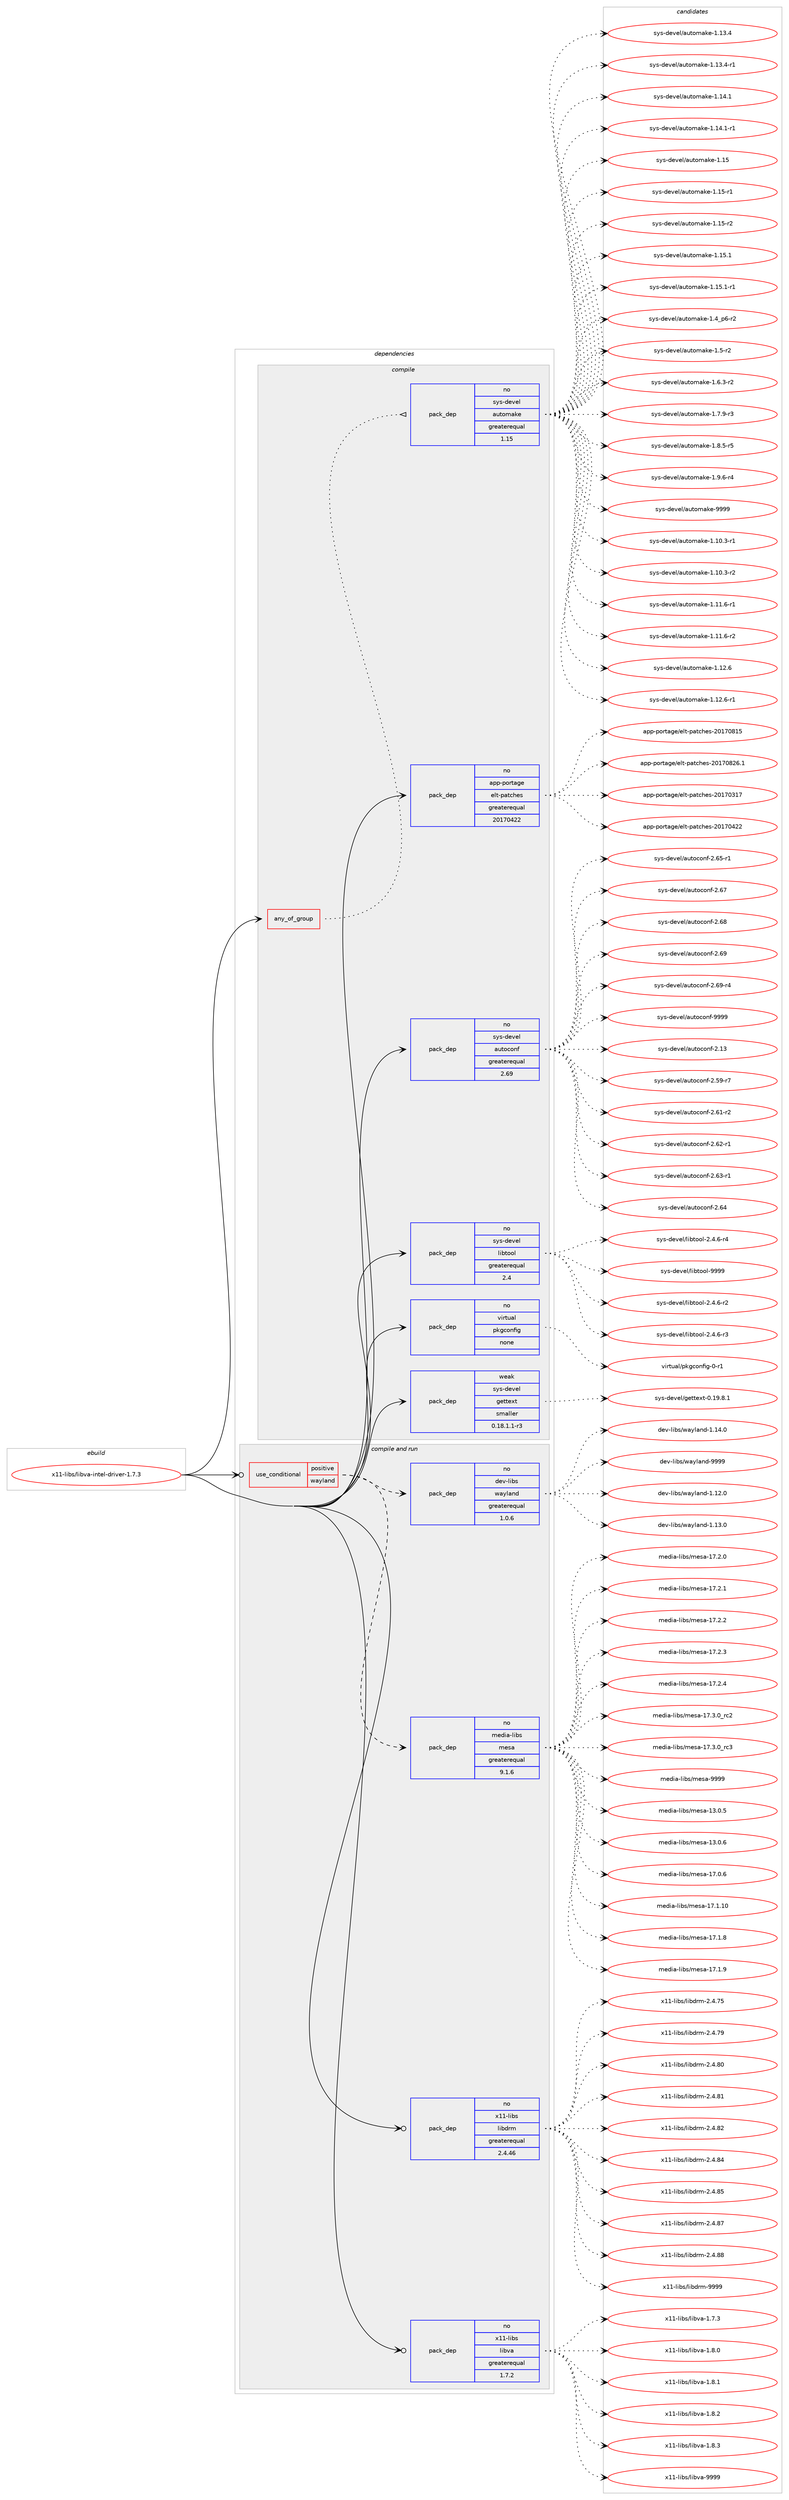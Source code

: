 digraph prolog {

# *************
# Graph options
# *************

newrank=true;
concentrate=true;
compound=true;
graph [rankdir=LR,fontname=Helvetica,fontsize=10,ranksep=1.5];#, ranksep=2.5, nodesep=0.2];
edge  [arrowhead=vee];
node  [fontname=Helvetica,fontsize=10];

# **********
# The ebuild
# **********

subgraph cluster_leftcol {
color=gray;
rank=same;
label=<<i>ebuild</i>>;
id [label="x11-libs/libva-intel-driver-1.7.3", color=red, width=4, href="../x11-libs/libva-intel-driver-1.7.3.svg"];
}

# ****************
# The dependencies
# ****************

subgraph cluster_midcol {
color=gray;
label=<<i>dependencies</i>>;
subgraph cluster_compile {
fillcolor="#eeeeee";
style=filled;
label=<<i>compile</i>>;
subgraph any9374 {
dependency519629 [label=<<TABLE BORDER="0" CELLBORDER="1" CELLSPACING="0" CELLPADDING="4"><TR><TD CELLPADDING="10">any_of_group</TD></TR></TABLE>>, shape=none, color=red];subgraph pack387201 {
dependency519630 [label=<<TABLE BORDER="0" CELLBORDER="1" CELLSPACING="0" CELLPADDING="4" WIDTH="220"><TR><TD ROWSPAN="6" CELLPADDING="30">pack_dep</TD></TR><TR><TD WIDTH="110">no</TD></TR><TR><TD>sys-devel</TD></TR><TR><TD>automake</TD></TR><TR><TD>greaterequal</TD></TR><TR><TD>1.15</TD></TR></TABLE>>, shape=none, color=blue];
}
dependency519629:e -> dependency519630:w [weight=20,style="dotted",arrowhead="oinv"];
}
id:e -> dependency519629:w [weight=20,style="solid",arrowhead="vee"];
subgraph pack387202 {
dependency519631 [label=<<TABLE BORDER="0" CELLBORDER="1" CELLSPACING="0" CELLPADDING="4" WIDTH="220"><TR><TD ROWSPAN="6" CELLPADDING="30">pack_dep</TD></TR><TR><TD WIDTH="110">no</TD></TR><TR><TD>app-portage</TD></TR><TR><TD>elt-patches</TD></TR><TR><TD>greaterequal</TD></TR><TR><TD>20170422</TD></TR></TABLE>>, shape=none, color=blue];
}
id:e -> dependency519631:w [weight=20,style="solid",arrowhead="vee"];
subgraph pack387203 {
dependency519632 [label=<<TABLE BORDER="0" CELLBORDER="1" CELLSPACING="0" CELLPADDING="4" WIDTH="220"><TR><TD ROWSPAN="6" CELLPADDING="30">pack_dep</TD></TR><TR><TD WIDTH="110">no</TD></TR><TR><TD>sys-devel</TD></TR><TR><TD>autoconf</TD></TR><TR><TD>greaterequal</TD></TR><TR><TD>2.69</TD></TR></TABLE>>, shape=none, color=blue];
}
id:e -> dependency519632:w [weight=20,style="solid",arrowhead="vee"];
subgraph pack387204 {
dependency519633 [label=<<TABLE BORDER="0" CELLBORDER="1" CELLSPACING="0" CELLPADDING="4" WIDTH="220"><TR><TD ROWSPAN="6" CELLPADDING="30">pack_dep</TD></TR><TR><TD WIDTH="110">no</TD></TR><TR><TD>sys-devel</TD></TR><TR><TD>libtool</TD></TR><TR><TD>greaterequal</TD></TR><TR><TD>2.4</TD></TR></TABLE>>, shape=none, color=blue];
}
id:e -> dependency519633:w [weight=20,style="solid",arrowhead="vee"];
subgraph pack387205 {
dependency519634 [label=<<TABLE BORDER="0" CELLBORDER="1" CELLSPACING="0" CELLPADDING="4" WIDTH="220"><TR><TD ROWSPAN="6" CELLPADDING="30">pack_dep</TD></TR><TR><TD WIDTH="110">no</TD></TR><TR><TD>virtual</TD></TR><TR><TD>pkgconfig</TD></TR><TR><TD>none</TD></TR><TR><TD></TD></TR></TABLE>>, shape=none, color=blue];
}
id:e -> dependency519634:w [weight=20,style="solid",arrowhead="vee"];
subgraph pack387206 {
dependency519635 [label=<<TABLE BORDER="0" CELLBORDER="1" CELLSPACING="0" CELLPADDING="4" WIDTH="220"><TR><TD ROWSPAN="6" CELLPADDING="30">pack_dep</TD></TR><TR><TD WIDTH="110">weak</TD></TR><TR><TD>sys-devel</TD></TR><TR><TD>gettext</TD></TR><TR><TD>smaller</TD></TR><TR><TD>0.18.1.1-r3</TD></TR></TABLE>>, shape=none, color=blue];
}
id:e -> dependency519635:w [weight=20,style="solid",arrowhead="vee"];
}
subgraph cluster_compileandrun {
fillcolor="#eeeeee";
style=filled;
label=<<i>compile and run</i>>;
subgraph cond122715 {
dependency519636 [label=<<TABLE BORDER="0" CELLBORDER="1" CELLSPACING="0" CELLPADDING="4"><TR><TD ROWSPAN="3" CELLPADDING="10">use_conditional</TD></TR><TR><TD>positive</TD></TR><TR><TD>wayland</TD></TR></TABLE>>, shape=none, color=red];
subgraph pack387207 {
dependency519637 [label=<<TABLE BORDER="0" CELLBORDER="1" CELLSPACING="0" CELLPADDING="4" WIDTH="220"><TR><TD ROWSPAN="6" CELLPADDING="30">pack_dep</TD></TR><TR><TD WIDTH="110">no</TD></TR><TR><TD>media-libs</TD></TR><TR><TD>mesa</TD></TR><TR><TD>greaterequal</TD></TR><TR><TD>9.1.6</TD></TR></TABLE>>, shape=none, color=blue];
}
dependency519636:e -> dependency519637:w [weight=20,style="dashed",arrowhead="vee"];
subgraph pack387208 {
dependency519638 [label=<<TABLE BORDER="0" CELLBORDER="1" CELLSPACING="0" CELLPADDING="4" WIDTH="220"><TR><TD ROWSPAN="6" CELLPADDING="30">pack_dep</TD></TR><TR><TD WIDTH="110">no</TD></TR><TR><TD>dev-libs</TD></TR><TR><TD>wayland</TD></TR><TR><TD>greaterequal</TD></TR><TR><TD>1.0.6</TD></TR></TABLE>>, shape=none, color=blue];
}
dependency519636:e -> dependency519638:w [weight=20,style="dashed",arrowhead="vee"];
}
id:e -> dependency519636:w [weight=20,style="solid",arrowhead="odotvee"];
subgraph pack387209 {
dependency519639 [label=<<TABLE BORDER="0" CELLBORDER="1" CELLSPACING="0" CELLPADDING="4" WIDTH="220"><TR><TD ROWSPAN="6" CELLPADDING="30">pack_dep</TD></TR><TR><TD WIDTH="110">no</TD></TR><TR><TD>x11-libs</TD></TR><TR><TD>libdrm</TD></TR><TR><TD>greaterequal</TD></TR><TR><TD>2.4.46</TD></TR></TABLE>>, shape=none, color=blue];
}
id:e -> dependency519639:w [weight=20,style="solid",arrowhead="odotvee"];
subgraph pack387210 {
dependency519640 [label=<<TABLE BORDER="0" CELLBORDER="1" CELLSPACING="0" CELLPADDING="4" WIDTH="220"><TR><TD ROWSPAN="6" CELLPADDING="30">pack_dep</TD></TR><TR><TD WIDTH="110">no</TD></TR><TR><TD>x11-libs</TD></TR><TR><TD>libva</TD></TR><TR><TD>greaterequal</TD></TR><TR><TD>1.7.2</TD></TR></TABLE>>, shape=none, color=blue];
}
id:e -> dependency519640:w [weight=20,style="solid",arrowhead="odotvee"];
}
subgraph cluster_run {
fillcolor="#eeeeee";
style=filled;
label=<<i>run</i>>;
}
}

# **************
# The candidates
# **************

subgraph cluster_choices {
rank=same;
color=gray;
label=<<i>candidates</i>>;

subgraph choice387201 {
color=black;
nodesep=1;
choice11512111545100101118101108479711711611110997107101454946494846514511449 [label="sys-devel/automake-1.10.3-r1", color=red, width=4,href="../sys-devel/automake-1.10.3-r1.svg"];
choice11512111545100101118101108479711711611110997107101454946494846514511450 [label="sys-devel/automake-1.10.3-r2", color=red, width=4,href="../sys-devel/automake-1.10.3-r2.svg"];
choice11512111545100101118101108479711711611110997107101454946494946544511449 [label="sys-devel/automake-1.11.6-r1", color=red, width=4,href="../sys-devel/automake-1.11.6-r1.svg"];
choice11512111545100101118101108479711711611110997107101454946494946544511450 [label="sys-devel/automake-1.11.6-r2", color=red, width=4,href="../sys-devel/automake-1.11.6-r2.svg"];
choice1151211154510010111810110847971171161111099710710145494649504654 [label="sys-devel/automake-1.12.6", color=red, width=4,href="../sys-devel/automake-1.12.6.svg"];
choice11512111545100101118101108479711711611110997107101454946495046544511449 [label="sys-devel/automake-1.12.6-r1", color=red, width=4,href="../sys-devel/automake-1.12.6-r1.svg"];
choice1151211154510010111810110847971171161111099710710145494649514652 [label="sys-devel/automake-1.13.4", color=red, width=4,href="../sys-devel/automake-1.13.4.svg"];
choice11512111545100101118101108479711711611110997107101454946495146524511449 [label="sys-devel/automake-1.13.4-r1", color=red, width=4,href="../sys-devel/automake-1.13.4-r1.svg"];
choice1151211154510010111810110847971171161111099710710145494649524649 [label="sys-devel/automake-1.14.1", color=red, width=4,href="../sys-devel/automake-1.14.1.svg"];
choice11512111545100101118101108479711711611110997107101454946495246494511449 [label="sys-devel/automake-1.14.1-r1", color=red, width=4,href="../sys-devel/automake-1.14.1-r1.svg"];
choice115121115451001011181011084797117116111109971071014549464953 [label="sys-devel/automake-1.15", color=red, width=4,href="../sys-devel/automake-1.15.svg"];
choice1151211154510010111810110847971171161111099710710145494649534511449 [label="sys-devel/automake-1.15-r1", color=red, width=4,href="../sys-devel/automake-1.15-r1.svg"];
choice1151211154510010111810110847971171161111099710710145494649534511450 [label="sys-devel/automake-1.15-r2", color=red, width=4,href="../sys-devel/automake-1.15-r2.svg"];
choice1151211154510010111810110847971171161111099710710145494649534649 [label="sys-devel/automake-1.15.1", color=red, width=4,href="../sys-devel/automake-1.15.1.svg"];
choice11512111545100101118101108479711711611110997107101454946495346494511449 [label="sys-devel/automake-1.15.1-r1", color=red, width=4,href="../sys-devel/automake-1.15.1-r1.svg"];
choice115121115451001011181011084797117116111109971071014549465295112544511450 [label="sys-devel/automake-1.4_p6-r2", color=red, width=4,href="../sys-devel/automake-1.4_p6-r2.svg"];
choice11512111545100101118101108479711711611110997107101454946534511450 [label="sys-devel/automake-1.5-r2", color=red, width=4,href="../sys-devel/automake-1.5-r2.svg"];
choice115121115451001011181011084797117116111109971071014549465446514511450 [label="sys-devel/automake-1.6.3-r2", color=red, width=4,href="../sys-devel/automake-1.6.3-r2.svg"];
choice115121115451001011181011084797117116111109971071014549465546574511451 [label="sys-devel/automake-1.7.9-r3", color=red, width=4,href="../sys-devel/automake-1.7.9-r3.svg"];
choice115121115451001011181011084797117116111109971071014549465646534511453 [label="sys-devel/automake-1.8.5-r5", color=red, width=4,href="../sys-devel/automake-1.8.5-r5.svg"];
choice115121115451001011181011084797117116111109971071014549465746544511452 [label="sys-devel/automake-1.9.6-r4", color=red, width=4,href="../sys-devel/automake-1.9.6-r4.svg"];
choice115121115451001011181011084797117116111109971071014557575757 [label="sys-devel/automake-9999", color=red, width=4,href="../sys-devel/automake-9999.svg"];
dependency519630:e -> choice11512111545100101118101108479711711611110997107101454946494846514511449:w [style=dotted,weight="100"];
dependency519630:e -> choice11512111545100101118101108479711711611110997107101454946494846514511450:w [style=dotted,weight="100"];
dependency519630:e -> choice11512111545100101118101108479711711611110997107101454946494946544511449:w [style=dotted,weight="100"];
dependency519630:e -> choice11512111545100101118101108479711711611110997107101454946494946544511450:w [style=dotted,weight="100"];
dependency519630:e -> choice1151211154510010111810110847971171161111099710710145494649504654:w [style=dotted,weight="100"];
dependency519630:e -> choice11512111545100101118101108479711711611110997107101454946495046544511449:w [style=dotted,weight="100"];
dependency519630:e -> choice1151211154510010111810110847971171161111099710710145494649514652:w [style=dotted,weight="100"];
dependency519630:e -> choice11512111545100101118101108479711711611110997107101454946495146524511449:w [style=dotted,weight="100"];
dependency519630:e -> choice1151211154510010111810110847971171161111099710710145494649524649:w [style=dotted,weight="100"];
dependency519630:e -> choice11512111545100101118101108479711711611110997107101454946495246494511449:w [style=dotted,weight="100"];
dependency519630:e -> choice115121115451001011181011084797117116111109971071014549464953:w [style=dotted,weight="100"];
dependency519630:e -> choice1151211154510010111810110847971171161111099710710145494649534511449:w [style=dotted,weight="100"];
dependency519630:e -> choice1151211154510010111810110847971171161111099710710145494649534511450:w [style=dotted,weight="100"];
dependency519630:e -> choice1151211154510010111810110847971171161111099710710145494649534649:w [style=dotted,weight="100"];
dependency519630:e -> choice11512111545100101118101108479711711611110997107101454946495346494511449:w [style=dotted,weight="100"];
dependency519630:e -> choice115121115451001011181011084797117116111109971071014549465295112544511450:w [style=dotted,weight="100"];
dependency519630:e -> choice11512111545100101118101108479711711611110997107101454946534511450:w [style=dotted,weight="100"];
dependency519630:e -> choice115121115451001011181011084797117116111109971071014549465446514511450:w [style=dotted,weight="100"];
dependency519630:e -> choice115121115451001011181011084797117116111109971071014549465546574511451:w [style=dotted,weight="100"];
dependency519630:e -> choice115121115451001011181011084797117116111109971071014549465646534511453:w [style=dotted,weight="100"];
dependency519630:e -> choice115121115451001011181011084797117116111109971071014549465746544511452:w [style=dotted,weight="100"];
dependency519630:e -> choice115121115451001011181011084797117116111109971071014557575757:w [style=dotted,weight="100"];
}
subgraph choice387202 {
color=black;
nodesep=1;
choice97112112451121111141169710310147101108116451129711699104101115455048495548514955 [label="app-portage/elt-patches-20170317", color=red, width=4,href="../app-portage/elt-patches-20170317.svg"];
choice97112112451121111141169710310147101108116451129711699104101115455048495548525050 [label="app-portage/elt-patches-20170422", color=red, width=4,href="../app-portage/elt-patches-20170422.svg"];
choice97112112451121111141169710310147101108116451129711699104101115455048495548564953 [label="app-portage/elt-patches-20170815", color=red, width=4,href="../app-portage/elt-patches-20170815.svg"];
choice971121124511211111411697103101471011081164511297116991041011154550484955485650544649 [label="app-portage/elt-patches-20170826.1", color=red, width=4,href="../app-portage/elt-patches-20170826.1.svg"];
dependency519631:e -> choice97112112451121111141169710310147101108116451129711699104101115455048495548514955:w [style=dotted,weight="100"];
dependency519631:e -> choice97112112451121111141169710310147101108116451129711699104101115455048495548525050:w [style=dotted,weight="100"];
dependency519631:e -> choice97112112451121111141169710310147101108116451129711699104101115455048495548564953:w [style=dotted,weight="100"];
dependency519631:e -> choice971121124511211111411697103101471011081164511297116991041011154550484955485650544649:w [style=dotted,weight="100"];
}
subgraph choice387203 {
color=black;
nodesep=1;
choice115121115451001011181011084797117116111991111101024550464951 [label="sys-devel/autoconf-2.13", color=red, width=4,href="../sys-devel/autoconf-2.13.svg"];
choice1151211154510010111810110847971171161119911111010245504653574511455 [label="sys-devel/autoconf-2.59-r7", color=red, width=4,href="../sys-devel/autoconf-2.59-r7.svg"];
choice1151211154510010111810110847971171161119911111010245504654494511450 [label="sys-devel/autoconf-2.61-r2", color=red, width=4,href="../sys-devel/autoconf-2.61-r2.svg"];
choice1151211154510010111810110847971171161119911111010245504654504511449 [label="sys-devel/autoconf-2.62-r1", color=red, width=4,href="../sys-devel/autoconf-2.62-r1.svg"];
choice1151211154510010111810110847971171161119911111010245504654514511449 [label="sys-devel/autoconf-2.63-r1", color=red, width=4,href="../sys-devel/autoconf-2.63-r1.svg"];
choice115121115451001011181011084797117116111991111101024550465452 [label="sys-devel/autoconf-2.64", color=red, width=4,href="../sys-devel/autoconf-2.64.svg"];
choice1151211154510010111810110847971171161119911111010245504654534511449 [label="sys-devel/autoconf-2.65-r1", color=red, width=4,href="../sys-devel/autoconf-2.65-r1.svg"];
choice115121115451001011181011084797117116111991111101024550465455 [label="sys-devel/autoconf-2.67", color=red, width=4,href="../sys-devel/autoconf-2.67.svg"];
choice115121115451001011181011084797117116111991111101024550465456 [label="sys-devel/autoconf-2.68", color=red, width=4,href="../sys-devel/autoconf-2.68.svg"];
choice115121115451001011181011084797117116111991111101024550465457 [label="sys-devel/autoconf-2.69", color=red, width=4,href="../sys-devel/autoconf-2.69.svg"];
choice1151211154510010111810110847971171161119911111010245504654574511452 [label="sys-devel/autoconf-2.69-r4", color=red, width=4,href="../sys-devel/autoconf-2.69-r4.svg"];
choice115121115451001011181011084797117116111991111101024557575757 [label="sys-devel/autoconf-9999", color=red, width=4,href="../sys-devel/autoconf-9999.svg"];
dependency519632:e -> choice115121115451001011181011084797117116111991111101024550464951:w [style=dotted,weight="100"];
dependency519632:e -> choice1151211154510010111810110847971171161119911111010245504653574511455:w [style=dotted,weight="100"];
dependency519632:e -> choice1151211154510010111810110847971171161119911111010245504654494511450:w [style=dotted,weight="100"];
dependency519632:e -> choice1151211154510010111810110847971171161119911111010245504654504511449:w [style=dotted,weight="100"];
dependency519632:e -> choice1151211154510010111810110847971171161119911111010245504654514511449:w [style=dotted,weight="100"];
dependency519632:e -> choice115121115451001011181011084797117116111991111101024550465452:w [style=dotted,weight="100"];
dependency519632:e -> choice1151211154510010111810110847971171161119911111010245504654534511449:w [style=dotted,weight="100"];
dependency519632:e -> choice115121115451001011181011084797117116111991111101024550465455:w [style=dotted,weight="100"];
dependency519632:e -> choice115121115451001011181011084797117116111991111101024550465456:w [style=dotted,weight="100"];
dependency519632:e -> choice115121115451001011181011084797117116111991111101024550465457:w [style=dotted,weight="100"];
dependency519632:e -> choice1151211154510010111810110847971171161119911111010245504654574511452:w [style=dotted,weight="100"];
dependency519632:e -> choice115121115451001011181011084797117116111991111101024557575757:w [style=dotted,weight="100"];
}
subgraph choice387204 {
color=black;
nodesep=1;
choice1151211154510010111810110847108105981161111111084550465246544511450 [label="sys-devel/libtool-2.4.6-r2", color=red, width=4,href="../sys-devel/libtool-2.4.6-r2.svg"];
choice1151211154510010111810110847108105981161111111084550465246544511451 [label="sys-devel/libtool-2.4.6-r3", color=red, width=4,href="../sys-devel/libtool-2.4.6-r3.svg"];
choice1151211154510010111810110847108105981161111111084550465246544511452 [label="sys-devel/libtool-2.4.6-r4", color=red, width=4,href="../sys-devel/libtool-2.4.6-r4.svg"];
choice1151211154510010111810110847108105981161111111084557575757 [label="sys-devel/libtool-9999", color=red, width=4,href="../sys-devel/libtool-9999.svg"];
dependency519633:e -> choice1151211154510010111810110847108105981161111111084550465246544511450:w [style=dotted,weight="100"];
dependency519633:e -> choice1151211154510010111810110847108105981161111111084550465246544511451:w [style=dotted,weight="100"];
dependency519633:e -> choice1151211154510010111810110847108105981161111111084550465246544511452:w [style=dotted,weight="100"];
dependency519633:e -> choice1151211154510010111810110847108105981161111111084557575757:w [style=dotted,weight="100"];
}
subgraph choice387205 {
color=black;
nodesep=1;
choice11810511411611797108471121071039911111010210510345484511449 [label="virtual/pkgconfig-0-r1", color=red, width=4,href="../virtual/pkgconfig-0-r1.svg"];
dependency519634:e -> choice11810511411611797108471121071039911111010210510345484511449:w [style=dotted,weight="100"];
}
subgraph choice387206 {
color=black;
nodesep=1;
choice1151211154510010111810110847103101116116101120116454846495746564649 [label="sys-devel/gettext-0.19.8.1", color=red, width=4,href="../sys-devel/gettext-0.19.8.1.svg"];
dependency519635:e -> choice1151211154510010111810110847103101116116101120116454846495746564649:w [style=dotted,weight="100"];
}
subgraph choice387207 {
color=black;
nodesep=1;
choice109101100105974510810598115471091011159745495146484653 [label="media-libs/mesa-13.0.5", color=red, width=4,href="../media-libs/mesa-13.0.5.svg"];
choice109101100105974510810598115471091011159745495146484654 [label="media-libs/mesa-13.0.6", color=red, width=4,href="../media-libs/mesa-13.0.6.svg"];
choice109101100105974510810598115471091011159745495546484654 [label="media-libs/mesa-17.0.6", color=red, width=4,href="../media-libs/mesa-17.0.6.svg"];
choice10910110010597451081059811547109101115974549554649464948 [label="media-libs/mesa-17.1.10", color=red, width=4,href="../media-libs/mesa-17.1.10.svg"];
choice109101100105974510810598115471091011159745495546494656 [label="media-libs/mesa-17.1.8", color=red, width=4,href="../media-libs/mesa-17.1.8.svg"];
choice109101100105974510810598115471091011159745495546494657 [label="media-libs/mesa-17.1.9", color=red, width=4,href="../media-libs/mesa-17.1.9.svg"];
choice109101100105974510810598115471091011159745495546504648 [label="media-libs/mesa-17.2.0", color=red, width=4,href="../media-libs/mesa-17.2.0.svg"];
choice109101100105974510810598115471091011159745495546504649 [label="media-libs/mesa-17.2.1", color=red, width=4,href="../media-libs/mesa-17.2.1.svg"];
choice109101100105974510810598115471091011159745495546504650 [label="media-libs/mesa-17.2.2", color=red, width=4,href="../media-libs/mesa-17.2.2.svg"];
choice109101100105974510810598115471091011159745495546504651 [label="media-libs/mesa-17.2.3", color=red, width=4,href="../media-libs/mesa-17.2.3.svg"];
choice109101100105974510810598115471091011159745495546504652 [label="media-libs/mesa-17.2.4", color=red, width=4,href="../media-libs/mesa-17.2.4.svg"];
choice109101100105974510810598115471091011159745495546514648951149950 [label="media-libs/mesa-17.3.0_rc2", color=red, width=4,href="../media-libs/mesa-17.3.0_rc2.svg"];
choice109101100105974510810598115471091011159745495546514648951149951 [label="media-libs/mesa-17.3.0_rc3", color=red, width=4,href="../media-libs/mesa-17.3.0_rc3.svg"];
choice10910110010597451081059811547109101115974557575757 [label="media-libs/mesa-9999", color=red, width=4,href="../media-libs/mesa-9999.svg"];
dependency519637:e -> choice109101100105974510810598115471091011159745495146484653:w [style=dotted,weight="100"];
dependency519637:e -> choice109101100105974510810598115471091011159745495146484654:w [style=dotted,weight="100"];
dependency519637:e -> choice109101100105974510810598115471091011159745495546484654:w [style=dotted,weight="100"];
dependency519637:e -> choice10910110010597451081059811547109101115974549554649464948:w [style=dotted,weight="100"];
dependency519637:e -> choice109101100105974510810598115471091011159745495546494656:w [style=dotted,weight="100"];
dependency519637:e -> choice109101100105974510810598115471091011159745495546494657:w [style=dotted,weight="100"];
dependency519637:e -> choice109101100105974510810598115471091011159745495546504648:w [style=dotted,weight="100"];
dependency519637:e -> choice109101100105974510810598115471091011159745495546504649:w [style=dotted,weight="100"];
dependency519637:e -> choice109101100105974510810598115471091011159745495546504650:w [style=dotted,weight="100"];
dependency519637:e -> choice109101100105974510810598115471091011159745495546504651:w [style=dotted,weight="100"];
dependency519637:e -> choice109101100105974510810598115471091011159745495546504652:w [style=dotted,weight="100"];
dependency519637:e -> choice109101100105974510810598115471091011159745495546514648951149950:w [style=dotted,weight="100"];
dependency519637:e -> choice109101100105974510810598115471091011159745495546514648951149951:w [style=dotted,weight="100"];
dependency519637:e -> choice10910110010597451081059811547109101115974557575757:w [style=dotted,weight="100"];
}
subgraph choice387208 {
color=black;
nodesep=1;
choice100101118451081059811547119971211089711010045494649504648 [label="dev-libs/wayland-1.12.0", color=red, width=4,href="../dev-libs/wayland-1.12.0.svg"];
choice100101118451081059811547119971211089711010045494649514648 [label="dev-libs/wayland-1.13.0", color=red, width=4,href="../dev-libs/wayland-1.13.0.svg"];
choice100101118451081059811547119971211089711010045494649524648 [label="dev-libs/wayland-1.14.0", color=red, width=4,href="../dev-libs/wayland-1.14.0.svg"];
choice10010111845108105981154711997121108971101004557575757 [label="dev-libs/wayland-9999", color=red, width=4,href="../dev-libs/wayland-9999.svg"];
dependency519638:e -> choice100101118451081059811547119971211089711010045494649504648:w [style=dotted,weight="100"];
dependency519638:e -> choice100101118451081059811547119971211089711010045494649514648:w [style=dotted,weight="100"];
dependency519638:e -> choice100101118451081059811547119971211089711010045494649524648:w [style=dotted,weight="100"];
dependency519638:e -> choice10010111845108105981154711997121108971101004557575757:w [style=dotted,weight="100"];
}
subgraph choice387209 {
color=black;
nodesep=1;
choice12049494510810598115471081059810011410945504652465553 [label="x11-libs/libdrm-2.4.75", color=red, width=4,href="../x11-libs/libdrm-2.4.75.svg"];
choice12049494510810598115471081059810011410945504652465557 [label="x11-libs/libdrm-2.4.79", color=red, width=4,href="../x11-libs/libdrm-2.4.79.svg"];
choice12049494510810598115471081059810011410945504652465648 [label="x11-libs/libdrm-2.4.80", color=red, width=4,href="../x11-libs/libdrm-2.4.80.svg"];
choice12049494510810598115471081059810011410945504652465649 [label="x11-libs/libdrm-2.4.81", color=red, width=4,href="../x11-libs/libdrm-2.4.81.svg"];
choice12049494510810598115471081059810011410945504652465650 [label="x11-libs/libdrm-2.4.82", color=red, width=4,href="../x11-libs/libdrm-2.4.82.svg"];
choice12049494510810598115471081059810011410945504652465652 [label="x11-libs/libdrm-2.4.84", color=red, width=4,href="../x11-libs/libdrm-2.4.84.svg"];
choice12049494510810598115471081059810011410945504652465653 [label="x11-libs/libdrm-2.4.85", color=red, width=4,href="../x11-libs/libdrm-2.4.85.svg"];
choice12049494510810598115471081059810011410945504652465655 [label="x11-libs/libdrm-2.4.87", color=red, width=4,href="../x11-libs/libdrm-2.4.87.svg"];
choice12049494510810598115471081059810011410945504652465656 [label="x11-libs/libdrm-2.4.88", color=red, width=4,href="../x11-libs/libdrm-2.4.88.svg"];
choice1204949451081059811547108105981001141094557575757 [label="x11-libs/libdrm-9999", color=red, width=4,href="../x11-libs/libdrm-9999.svg"];
dependency519639:e -> choice12049494510810598115471081059810011410945504652465553:w [style=dotted,weight="100"];
dependency519639:e -> choice12049494510810598115471081059810011410945504652465557:w [style=dotted,weight="100"];
dependency519639:e -> choice12049494510810598115471081059810011410945504652465648:w [style=dotted,weight="100"];
dependency519639:e -> choice12049494510810598115471081059810011410945504652465649:w [style=dotted,weight="100"];
dependency519639:e -> choice12049494510810598115471081059810011410945504652465650:w [style=dotted,weight="100"];
dependency519639:e -> choice12049494510810598115471081059810011410945504652465652:w [style=dotted,weight="100"];
dependency519639:e -> choice12049494510810598115471081059810011410945504652465653:w [style=dotted,weight="100"];
dependency519639:e -> choice12049494510810598115471081059810011410945504652465655:w [style=dotted,weight="100"];
dependency519639:e -> choice12049494510810598115471081059810011410945504652465656:w [style=dotted,weight="100"];
dependency519639:e -> choice1204949451081059811547108105981001141094557575757:w [style=dotted,weight="100"];
}
subgraph choice387210 {
color=black;
nodesep=1;
choice12049494510810598115471081059811897454946554651 [label="x11-libs/libva-1.7.3", color=red, width=4,href="../x11-libs/libva-1.7.3.svg"];
choice12049494510810598115471081059811897454946564648 [label="x11-libs/libva-1.8.0", color=red, width=4,href="../x11-libs/libva-1.8.0.svg"];
choice12049494510810598115471081059811897454946564649 [label="x11-libs/libva-1.8.1", color=red, width=4,href="../x11-libs/libva-1.8.1.svg"];
choice12049494510810598115471081059811897454946564650 [label="x11-libs/libva-1.8.2", color=red, width=4,href="../x11-libs/libva-1.8.2.svg"];
choice12049494510810598115471081059811897454946564651 [label="x11-libs/libva-1.8.3", color=red, width=4,href="../x11-libs/libva-1.8.3.svg"];
choice120494945108105981154710810598118974557575757 [label="x11-libs/libva-9999", color=red, width=4,href="../x11-libs/libva-9999.svg"];
dependency519640:e -> choice12049494510810598115471081059811897454946554651:w [style=dotted,weight="100"];
dependency519640:e -> choice12049494510810598115471081059811897454946564648:w [style=dotted,weight="100"];
dependency519640:e -> choice12049494510810598115471081059811897454946564649:w [style=dotted,weight="100"];
dependency519640:e -> choice12049494510810598115471081059811897454946564650:w [style=dotted,weight="100"];
dependency519640:e -> choice12049494510810598115471081059811897454946564651:w [style=dotted,weight="100"];
dependency519640:e -> choice120494945108105981154710810598118974557575757:w [style=dotted,weight="100"];
}
}

}
